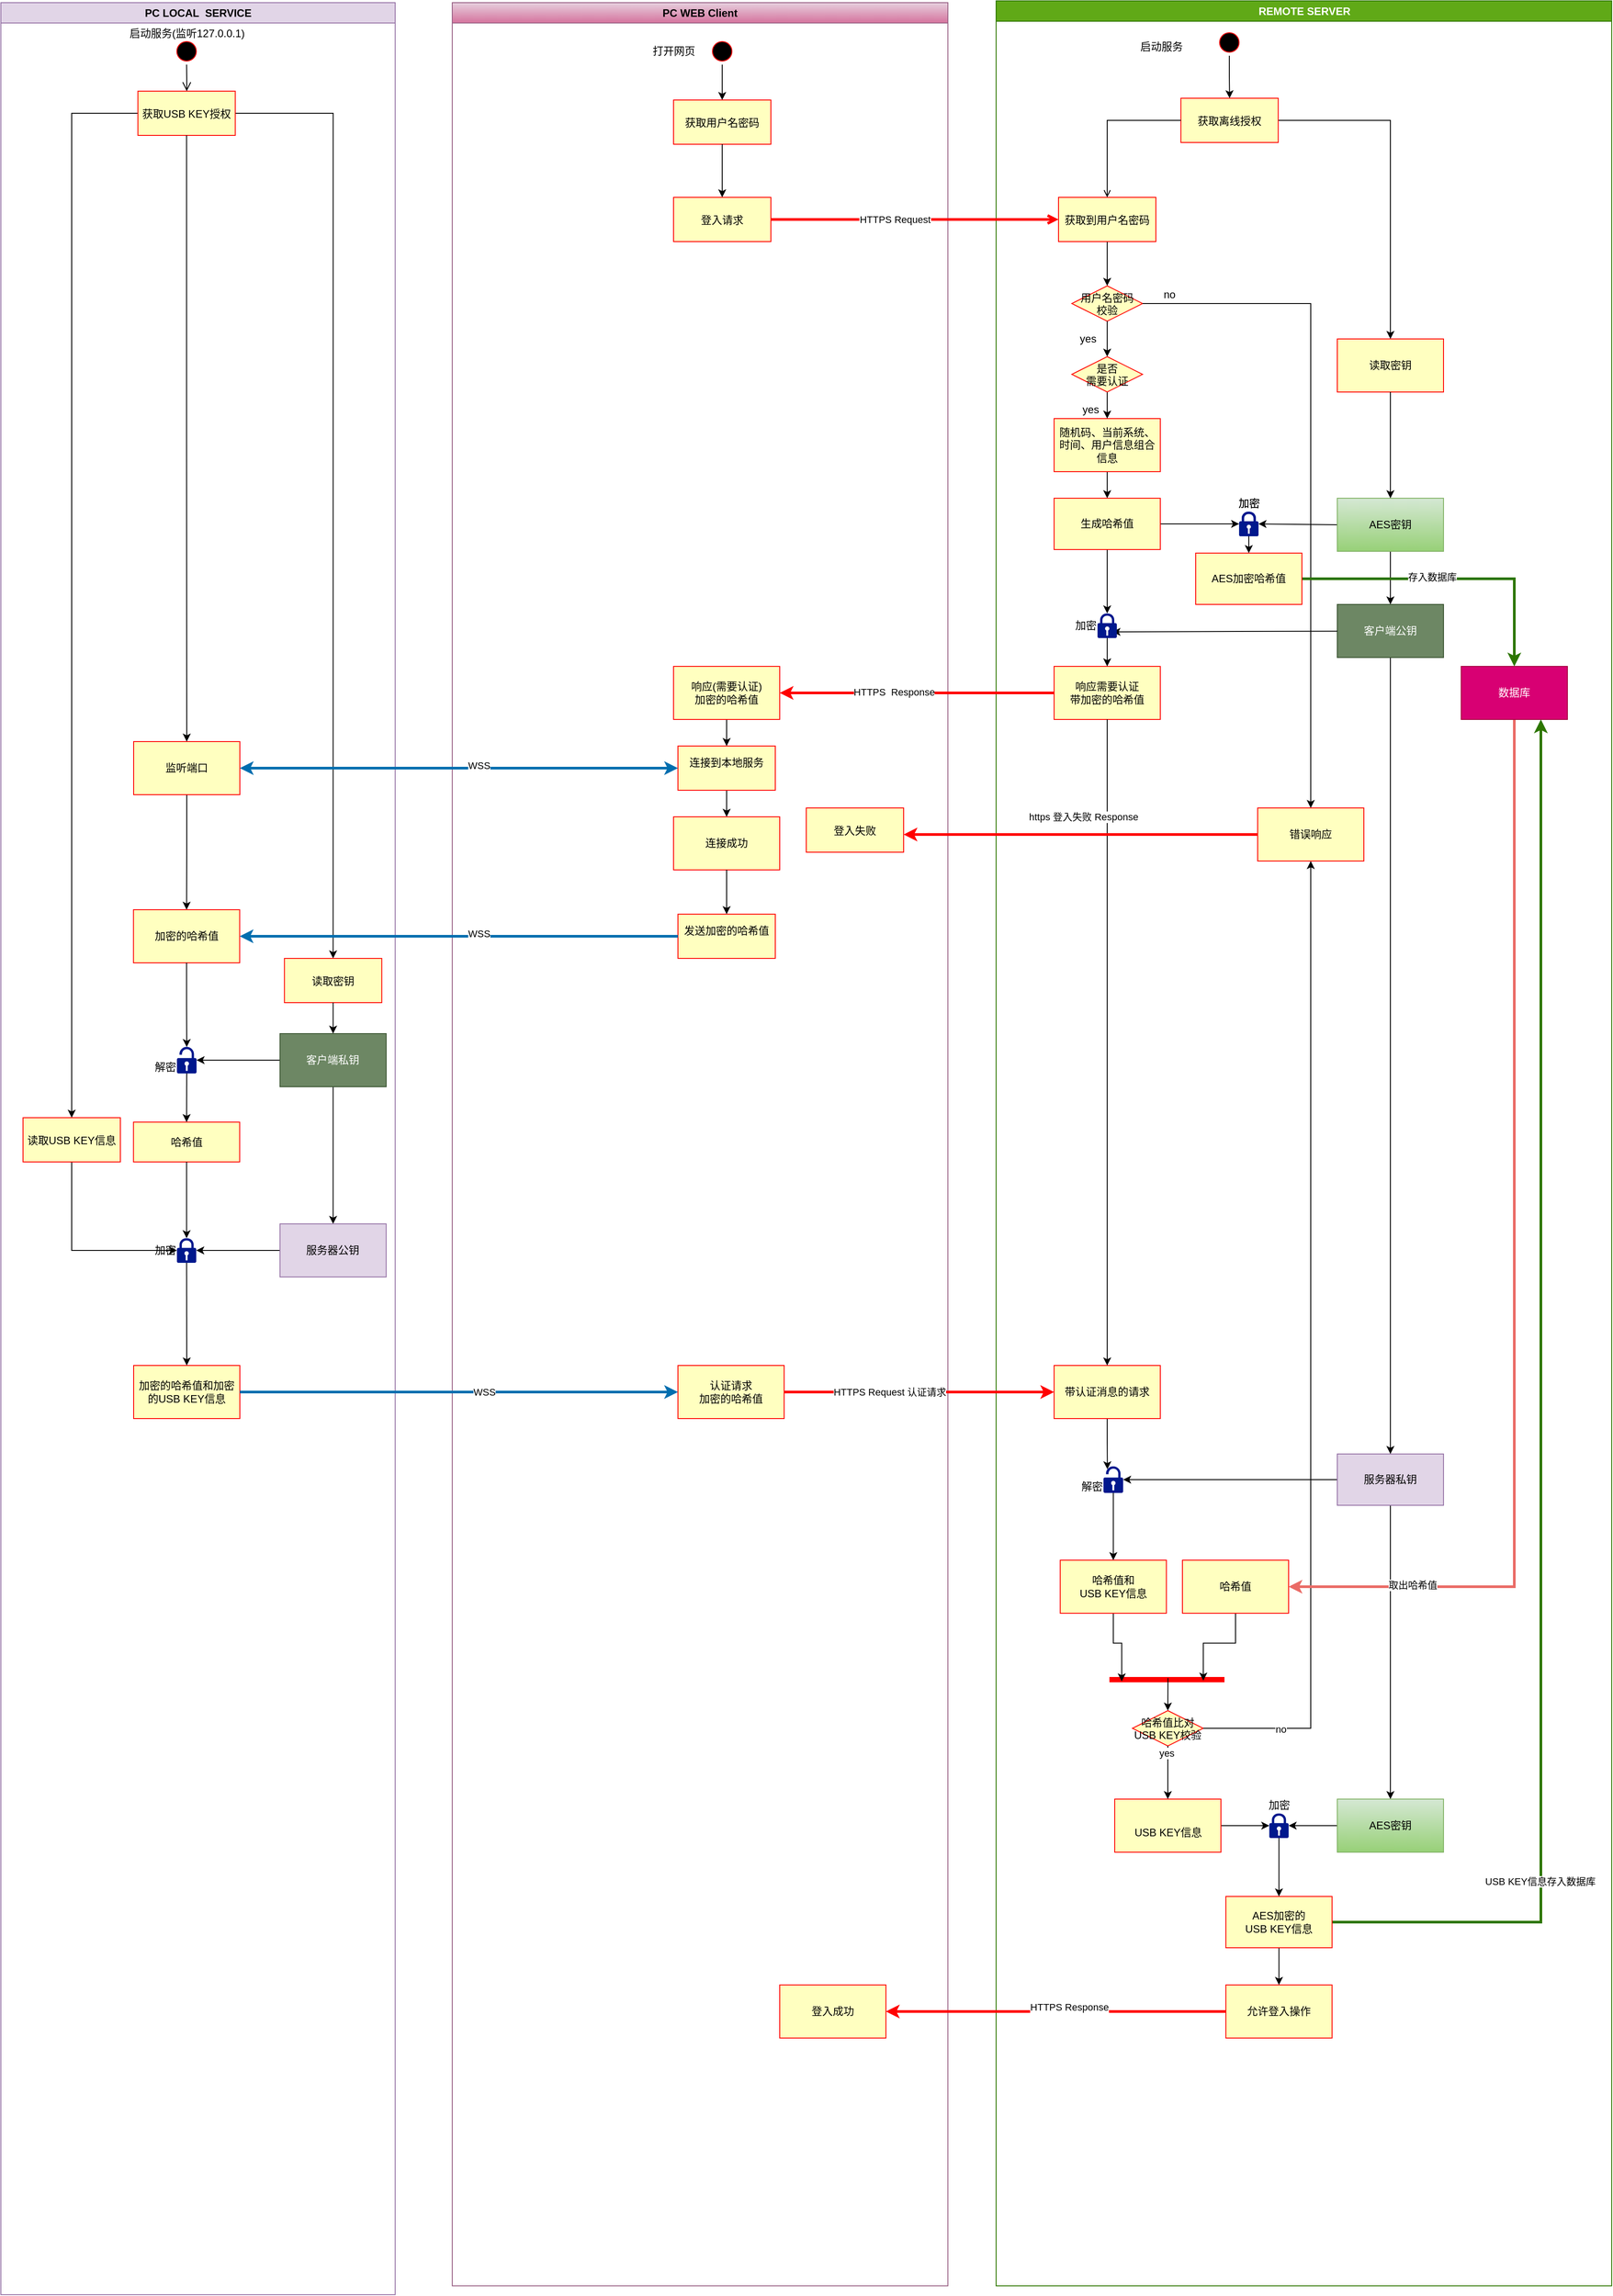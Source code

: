 <mxfile version="14.0.5" type="github">
  <diagram id="prtHgNgQTEPvFCAcTncT" name="Page-1">
    <mxGraphModel dx="2903" dy="1076" grid="1" gridSize="10" guides="1" tooltips="1" connect="1" arrows="1" fold="1" page="1" pageScale="1" pageWidth="827" pageHeight="1169" math="0" shadow="0">
      <root>
        <mxCell id="0" />
        <mxCell id="1" parent="0" />
        <mxCell id="YHIsjGvz4RUyZ8e7DIo2-1" value="PC WEB Client" style="swimlane;whiteSpace=wrap;fillColor=#e6d0de;strokeColor=#996185;labelPosition=center;verticalLabelPosition=middle;align=center;verticalAlign=middle;gradientColor=#d5739d;" vertex="1" parent="1">
          <mxGeometry x="-170" y="130" width="560" height="2580" as="geometry" />
        </mxCell>
        <mxCell id="YHIsjGvz4RUyZ8e7DIo2-126" style="edgeStyle=orthogonalEdgeStyle;rounded=0;orthogonalLoop=1;jettySize=auto;html=1;exitX=0.5;exitY=1;exitDx=0;exitDy=0;entryX=0.5;entryY=0;entryDx=0;entryDy=0;" edge="1" parent="YHIsjGvz4RUyZ8e7DIo2-1" source="YHIsjGvz4RUyZ8e7DIo2-2" target="YHIsjGvz4RUyZ8e7DIo2-14">
          <mxGeometry relative="1" as="geometry" />
        </mxCell>
        <mxCell id="YHIsjGvz4RUyZ8e7DIo2-2" value="" style="ellipse;shape=startState;fillColor=#000000;strokeColor=#ff0000;" vertex="1" parent="YHIsjGvz4RUyZ8e7DIo2-1">
          <mxGeometry x="290" y="40" width="30" height="30" as="geometry" />
        </mxCell>
        <mxCell id="YHIsjGvz4RUyZ8e7DIo2-277" style="edgeStyle=orthogonalEdgeStyle;rounded=0;orthogonalLoop=1;jettySize=auto;html=1;exitX=0.5;exitY=1;exitDx=0;exitDy=0;entryX=0.5;entryY=0;entryDx=0;entryDy=0;shadow=0;startArrow=none;startFill=0;fontColor=none;" edge="1" parent="YHIsjGvz4RUyZ8e7DIo2-1" source="YHIsjGvz4RUyZ8e7DIo2-5" target="YHIsjGvz4RUyZ8e7DIo2-276">
          <mxGeometry relative="1" as="geometry" />
        </mxCell>
        <mxCell id="YHIsjGvz4RUyZ8e7DIo2-5" value="连接到本地服务&#xa;" style="fillColor=#FFFFC0;strokeColor=#FF0000;" vertex="1" parent="YHIsjGvz4RUyZ8e7DIo2-1">
          <mxGeometry x="255" y="840" width="110" height="50" as="geometry" />
        </mxCell>
        <mxCell id="YHIsjGvz4RUyZ8e7DIo2-10" value="打开网页" style="text;html=1;align=center;verticalAlign=middle;resizable=0;points=[];autosize=1;" vertex="1" parent="YHIsjGvz4RUyZ8e7DIo2-1">
          <mxGeometry x="220" y="45" width="60" height="20" as="geometry" />
        </mxCell>
        <mxCell id="YHIsjGvz4RUyZ8e7DIo2-14" value="获取用户名密码" style="fillColor=#FFFFC0;strokeColor=#FF0000;" vertex="1" parent="YHIsjGvz4RUyZ8e7DIo2-1">
          <mxGeometry x="250" y="110" width="110" height="50" as="geometry" />
        </mxCell>
        <mxCell id="YHIsjGvz4RUyZ8e7DIo2-15" style="edgeStyle=orthogonalEdgeStyle;rounded=0;orthogonalLoop=1;jettySize=auto;html=1;entryX=0.5;entryY=0;entryDx=0;entryDy=0;startArrow=none;startFill=0;exitX=0.5;exitY=1;exitDx=0;exitDy=0;" edge="1" parent="YHIsjGvz4RUyZ8e7DIo2-1" source="YHIsjGvz4RUyZ8e7DIo2-14" target="YHIsjGvz4RUyZ8e7DIo2-17">
          <mxGeometry relative="1" as="geometry">
            <mxPoint x="305" y="250" as="sourcePoint" />
          </mxGeometry>
        </mxCell>
        <mxCell id="YHIsjGvz4RUyZ8e7DIo2-17" value="登入请求" style="fillColor=#FFFFC0;strokeColor=#FF0000;" vertex="1" parent="YHIsjGvz4RUyZ8e7DIo2-1">
          <mxGeometry x="250" y="220" width="110" height="50" as="geometry" />
        </mxCell>
        <mxCell id="YHIsjGvz4RUyZ8e7DIo2-19" value="登入失败" style="fillColor=#FFFFC0;strokeColor=#FF0000;" vertex="1" parent="YHIsjGvz4RUyZ8e7DIo2-1">
          <mxGeometry x="400" y="910" width="110" height="50" as="geometry" />
        </mxCell>
        <mxCell id="YHIsjGvz4RUyZ8e7DIo2-221" style="edgeStyle=orthogonalEdgeStyle;rounded=0;orthogonalLoop=1;jettySize=auto;html=1;entryX=0.5;entryY=0;entryDx=0;entryDy=0;shadow=0;fontColor=none;" edge="1" parent="YHIsjGvz4RUyZ8e7DIo2-1" source="YHIsjGvz4RUyZ8e7DIo2-20" target="YHIsjGvz4RUyZ8e7DIo2-5">
          <mxGeometry relative="1" as="geometry" />
        </mxCell>
        <mxCell id="YHIsjGvz4RUyZ8e7DIo2-20" value="响应(需要认证)&lt;br&gt;加密的哈希值" style="whiteSpace=wrap;html=1;strokeColor=#ff0000;fillColor=#ffffc0;" vertex="1" parent="YHIsjGvz4RUyZ8e7DIo2-1">
          <mxGeometry x="250" y="750" width="120" height="60" as="geometry" />
        </mxCell>
        <mxCell id="YHIsjGvz4RUyZ8e7DIo2-21" value="认证请求&lt;br&gt;加密的哈希值" style="whiteSpace=wrap;html=1;strokeColor=#ff0000;fillColor=#ffffc0;" vertex="1" parent="YHIsjGvz4RUyZ8e7DIo2-1">
          <mxGeometry x="255" y="1540" width="120" height="60" as="geometry" />
        </mxCell>
        <mxCell id="YHIsjGvz4RUyZ8e7DIo2-276" value="连接成功" style="whiteSpace=wrap;html=1;strokeColor=#ff0000;fillColor=#ffffc0;" vertex="1" parent="YHIsjGvz4RUyZ8e7DIo2-1">
          <mxGeometry x="250.0" y="920" width="120" height="60" as="geometry" />
        </mxCell>
        <mxCell id="YHIsjGvz4RUyZ8e7DIo2-67" value="登入成功" style="whiteSpace=wrap;html=1;strokeColor=#ff0000;fillColor=#ffffc0;" vertex="1" parent="YHIsjGvz4RUyZ8e7DIo2-1">
          <mxGeometry x="370" y="2240" width="120" height="60" as="geometry" />
        </mxCell>
        <mxCell id="YHIsjGvz4RUyZ8e7DIo2-23" value="REMOTE SERVER" style="swimlane;whiteSpace=wrap;fillColor=#60a917;strokeColor=#2D7600;fontColor=#ffffff;" vertex="1" parent="1">
          <mxGeometry x="444.5" y="128" width="695.5" height="2582" as="geometry" />
        </mxCell>
        <mxCell id="YHIsjGvz4RUyZ8e7DIo2-226" style="edgeStyle=orthogonalEdgeStyle;rounded=0;orthogonalLoop=1;jettySize=auto;html=1;shadow=0;fontColor=none;" edge="1" parent="YHIsjGvz4RUyZ8e7DIo2-23" source="YHIsjGvz4RUyZ8e7DIo2-24" target="YHIsjGvz4RUyZ8e7DIo2-27">
          <mxGeometry relative="1" as="geometry" />
        </mxCell>
        <mxCell id="YHIsjGvz4RUyZ8e7DIo2-24" value="" style="ellipse;shape=startState;fillColor=#000000;strokeColor=#ff0000;" vertex="1" parent="YHIsjGvz4RUyZ8e7DIo2-23">
          <mxGeometry x="248.5" y="32" width="30" height="30" as="geometry" />
        </mxCell>
        <mxCell id="YHIsjGvz4RUyZ8e7DIo2-26" style="edgeStyle=orthogonalEdgeStyle;rounded=0;orthogonalLoop=1;jettySize=auto;html=1;entryX=0.5;entryY=0;entryDx=0;entryDy=0;startArrow=none;startFill=0;" edge="1" parent="YHIsjGvz4RUyZ8e7DIo2-23" source="YHIsjGvz4RUyZ8e7DIo2-27" target="YHIsjGvz4RUyZ8e7DIo2-49">
          <mxGeometry relative="1" as="geometry" />
        </mxCell>
        <mxCell id="YHIsjGvz4RUyZ8e7DIo2-27" value="获取离线授权" style="fillColor=#FFFFC0;strokeColor=#FF0000;" vertex="1" parent="YHIsjGvz4RUyZ8e7DIo2-23">
          <mxGeometry x="208.75" y="110" width="110" height="50" as="geometry" />
        </mxCell>
        <mxCell id="YHIsjGvz4RUyZ8e7DIo2-28" style="edgeStyle=orthogonalEdgeStyle;rounded=0;orthogonalLoop=1;jettySize=auto;html=1;exitX=0.5;exitY=1;exitDx=0;exitDy=0;entryX=0.5;entryY=0;entryDx=0;entryDy=0;" edge="1" parent="YHIsjGvz4RUyZ8e7DIo2-23" source="YHIsjGvz4RUyZ8e7DIo2-29" target="YHIsjGvz4RUyZ8e7DIo2-31">
          <mxGeometry relative="1" as="geometry" />
        </mxCell>
        <mxCell id="YHIsjGvz4RUyZ8e7DIo2-29" value="获取到用户名密码" style="fillColor=#FFFFC0;strokeColor=#FF0000;" vertex="1" parent="YHIsjGvz4RUyZ8e7DIo2-23">
          <mxGeometry x="70.5" y="222" width="110" height="50" as="geometry" />
        </mxCell>
        <mxCell id="YHIsjGvz4RUyZ8e7DIo2-30" value="" style="endArrow=open;endFill=1;rounded=0;edgeStyle=orthogonalEdgeStyle;" edge="1" parent="YHIsjGvz4RUyZ8e7DIo2-23" source="YHIsjGvz4RUyZ8e7DIo2-27" target="YHIsjGvz4RUyZ8e7DIo2-29">
          <mxGeometry relative="1" as="geometry" />
        </mxCell>
        <mxCell id="YHIsjGvz4RUyZ8e7DIo2-31" value="用户名密码&#xa;校验" style="rhombus;fillColor=#ffffc0;strokeColor=#ff0000;" vertex="1" parent="YHIsjGvz4RUyZ8e7DIo2-23">
          <mxGeometry x="85.5" y="322" width="80" height="40" as="geometry" />
        </mxCell>
        <mxCell id="YHIsjGvz4RUyZ8e7DIo2-283" style="edgeStyle=orthogonalEdgeStyle;rounded=0;orthogonalLoop=1;jettySize=auto;html=1;entryX=1;entryY=0.5;entryDx=0;entryDy=0;entryPerimeter=0;shadow=0;startArrow=none;startFill=0;fontColor=none;" edge="1" parent="YHIsjGvz4RUyZ8e7DIo2-23" source="YHIsjGvz4RUyZ8e7DIo2-33" target="YHIsjGvz4RUyZ8e7DIo2-158">
          <mxGeometry relative="1" as="geometry" />
        </mxCell>
        <mxCell id="YHIsjGvz4RUyZ8e7DIo2-317" style="edgeStyle=none;rounded=0;orthogonalLoop=1;jettySize=auto;html=1;entryX=0.5;entryY=0;entryDx=0;entryDy=0;shadow=0;" edge="1" parent="YHIsjGvz4RUyZ8e7DIo2-23" source="YHIsjGvz4RUyZ8e7DIo2-33" target="YHIsjGvz4RUyZ8e7DIo2-314">
          <mxGeometry relative="1" as="geometry" />
        </mxCell>
        <mxCell id="YHIsjGvz4RUyZ8e7DIo2-33" value="服务器私钥" style="whiteSpace=wrap;html=1;fillColor=#e1d5e7;strokeColor=#9673a6;" vertex="1" parent="YHIsjGvz4RUyZ8e7DIo2-23">
          <mxGeometry x="385.5" y="1642" width="120" height="58" as="geometry" />
        </mxCell>
        <mxCell id="YHIsjGvz4RUyZ8e7DIo2-35" value="" style="edgeStyle=orthogonalEdgeStyle;rounded=0;orthogonalLoop=1;jettySize=auto;html=1;" edge="1" parent="YHIsjGvz4RUyZ8e7DIo2-23" source="YHIsjGvz4RUyZ8e7DIo2-31" target="YHIsjGvz4RUyZ8e7DIo2-69">
          <mxGeometry relative="1" as="geometry" />
        </mxCell>
        <mxCell id="YHIsjGvz4RUyZ8e7DIo2-36" value="no" style="text;html=1;align=center;verticalAlign=middle;resizable=0;points=[];autosize=1;" vertex="1" parent="YHIsjGvz4RUyZ8e7DIo2-23">
          <mxGeometry x="180.5" y="322" width="30" height="20" as="geometry" />
        </mxCell>
        <mxCell id="YHIsjGvz4RUyZ8e7DIo2-38" value="yes" style="text;html=1;align=center;verticalAlign=middle;resizable=0;points=[];autosize=1;" vertex="1" parent="YHIsjGvz4RUyZ8e7DIo2-23">
          <mxGeometry x="88.5" y="372" width="30" height="20" as="geometry" />
        </mxCell>
        <mxCell id="YHIsjGvz4RUyZ8e7DIo2-40" value="" style="edgeStyle=orthogonalEdgeStyle;rounded=0;orthogonalLoop=1;jettySize=auto;html=1;" edge="1" parent="YHIsjGvz4RUyZ8e7DIo2-23" source="YHIsjGvz4RUyZ8e7DIo2-31" target="YHIsjGvz4RUyZ8e7DIo2-163">
          <mxGeometry relative="1" as="geometry">
            <mxPoint x="573" y="978" as="sourcePoint" />
            <mxPoint x="126" y="402" as="targetPoint" />
          </mxGeometry>
        </mxCell>
        <mxCell id="YHIsjGvz4RUyZ8e7DIo2-42" style="edgeStyle=orthogonalEdgeStyle;rounded=0;orthogonalLoop=1;jettySize=auto;html=1;entryX=0.5;entryY=0;entryDx=0;entryDy=0;startArrow=none;startFill=0;" edge="1" parent="YHIsjGvz4RUyZ8e7DIo2-23" source="YHIsjGvz4RUyZ8e7DIo2-43" target="YHIsjGvz4RUyZ8e7DIo2-128">
          <mxGeometry relative="1" as="geometry">
            <mxPoint x="104.48" y="1094.12" as="targetPoint" />
          </mxGeometry>
        </mxCell>
        <mxCell id="YHIsjGvz4RUyZ8e7DIo2-43" value="随机码、当前系统、时间、用户信息组合信息" style="whiteSpace=wrap;html=1;strokeColor=#ff0000;fillColor=#ffffc0;" vertex="1" parent="YHIsjGvz4RUyZ8e7DIo2-23">
          <mxGeometry x="65.5" y="472" width="120" height="60" as="geometry" />
        </mxCell>
        <mxCell id="YHIsjGvz4RUyZ8e7DIo2-48" style="edgeStyle=orthogonalEdgeStyle;rounded=0;orthogonalLoop=1;jettySize=auto;html=1;startArrow=none;startFill=0;" edge="1" parent="YHIsjGvz4RUyZ8e7DIo2-23" source="YHIsjGvz4RUyZ8e7DIo2-130" target="YHIsjGvz4RUyZ8e7DIo2-33">
          <mxGeometry relative="1" as="geometry" />
        </mxCell>
        <mxCell id="YHIsjGvz4RUyZ8e7DIo2-49" value="读取密钥" style="whiteSpace=wrap;html=1;strokeColor=#ff0000;fillColor=#ffffc0;" vertex="1" parent="YHIsjGvz4RUyZ8e7DIo2-23">
          <mxGeometry x="385.5" y="382" width="120" height="60" as="geometry" />
        </mxCell>
        <mxCell id="YHIsjGvz4RUyZ8e7DIo2-62" value="" style="shape=line;strokeWidth=6;strokeColor=#ff0000;rotation=90;direction=south;" vertex="1" parent="YHIsjGvz4RUyZ8e7DIo2-23">
          <mxGeometry x="185.5" y="1832" width="15" height="130" as="geometry" />
        </mxCell>
        <mxCell id="YHIsjGvz4RUyZ8e7DIo2-63" style="edgeStyle=orthogonalEdgeStyle;rounded=0;orthogonalLoop=1;jettySize=auto;html=1;entryX=0.5;entryY=0;entryDx=0;entryDy=0;startArrow=none;startFill=0;exitX=0.491;exitY=0.614;exitDx=0;exitDy=0;exitPerimeter=0;" edge="1" parent="YHIsjGvz4RUyZ8e7DIo2-23" source="YHIsjGvz4RUyZ8e7DIo2-62" target="YHIsjGvz4RUyZ8e7DIo2-64">
          <mxGeometry relative="1" as="geometry" />
        </mxCell>
        <mxCell id="YHIsjGvz4RUyZ8e7DIo2-64" value="哈希值比对&#xa;USB KEY校验" style="rhombus;fillColor=#ffffc0;strokeColor=#ff0000;" vertex="1" parent="YHIsjGvz4RUyZ8e7DIo2-23">
          <mxGeometry x="154" y="1932" width="80" height="40" as="geometry" />
        </mxCell>
        <mxCell id="YHIsjGvz4RUyZ8e7DIo2-65" value="" style="edgeStyle=orthogonalEdgeStyle;rounded=0;orthogonalLoop=1;jettySize=auto;html=1;startArrow=none;startFill=0;entryX=0.5;entryY=0;entryDx=0;entryDy=0;" edge="1" parent="YHIsjGvz4RUyZ8e7DIo2-23" source="YHIsjGvz4RUyZ8e7DIo2-64" target="YHIsjGvz4RUyZ8e7DIo2-387">
          <mxGeometry relative="1" as="geometry" />
        </mxCell>
        <mxCell id="YHIsjGvz4RUyZ8e7DIo2-297" value="yes" style="edgeLabel;html=1;align=center;verticalAlign=middle;resizable=0;points=[];fontColor=none;" vertex="1" connectable="0" parent="YHIsjGvz4RUyZ8e7DIo2-65">
          <mxGeometry x="-0.724" y="-2" relative="1" as="geometry">
            <mxPoint y="-1" as="offset" />
          </mxGeometry>
        </mxCell>
        <mxCell id="YHIsjGvz4RUyZ8e7DIo2-299" style="edgeStyle=orthogonalEdgeStyle;rounded=0;orthogonalLoop=1;jettySize=auto;html=1;entryX=0.75;entryY=1;entryDx=0;entryDy=0;shadow=0;startArrow=none;startFill=0;strokeColor=#2D7600;strokeWidth=3;fontColor=none;fillColor=#60a917;exitX=1;exitY=0.5;exitDx=0;exitDy=0;" edge="1" parent="YHIsjGvz4RUyZ8e7DIo2-23" source="YHIsjGvz4RUyZ8e7DIo2-315" target="YHIsjGvz4RUyZ8e7DIo2-289">
          <mxGeometry relative="1" as="geometry">
            <mxPoint x="455.5" y="2002" as="sourcePoint" />
          </mxGeometry>
        </mxCell>
        <mxCell id="YHIsjGvz4RUyZ8e7DIo2-300" value="USB KEY信息存入数据库" style="edgeLabel;html=1;align=center;verticalAlign=middle;resizable=0;points=[];fontColor=none;" vertex="1" connectable="0" parent="YHIsjGvz4RUyZ8e7DIo2-299">
          <mxGeometry x="-0.646" y="1" relative="1" as="geometry">
            <mxPoint as="offset" />
          </mxGeometry>
        </mxCell>
        <mxCell id="YHIsjGvz4RUyZ8e7DIo2-66" value="允许登入操作" style="whiteSpace=wrap;html=1;strokeColor=#ff0000;fillColor=#ffffc0;" vertex="1" parent="YHIsjGvz4RUyZ8e7DIo2-23">
          <mxGeometry x="259.58" y="2242" width="120" height="60" as="geometry" />
        </mxCell>
        <mxCell id="YHIsjGvz4RUyZ8e7DIo2-68" style="edgeStyle=orthogonalEdgeStyle;rounded=0;orthogonalLoop=1;jettySize=auto;html=1;entryX=0.5;entryY=1;entryDx=0;entryDy=0;startArrow=none;startFill=0;exitX=1;exitY=0.5;exitDx=0;exitDy=0;" edge="1" parent="YHIsjGvz4RUyZ8e7DIo2-23" source="YHIsjGvz4RUyZ8e7DIo2-64" target="YHIsjGvz4RUyZ8e7DIo2-69">
          <mxGeometry relative="1" as="geometry" />
        </mxCell>
        <mxCell id="YHIsjGvz4RUyZ8e7DIo2-296" value="no" style="edgeLabel;html=1;align=center;verticalAlign=middle;resizable=0;points=[];fontColor=none;" vertex="1" connectable="0" parent="YHIsjGvz4RUyZ8e7DIo2-68">
          <mxGeometry x="-0.844" y="-1" relative="1" as="geometry">
            <mxPoint x="1" as="offset" />
          </mxGeometry>
        </mxCell>
        <mxCell id="YHIsjGvz4RUyZ8e7DIo2-69" value="错误响应" style="whiteSpace=wrap;html=1;strokeColor=#ff0000;fillColor=#ffffc0;" vertex="1" parent="YHIsjGvz4RUyZ8e7DIo2-23">
          <mxGeometry x="295.5" y="912" width="120" height="60" as="geometry" />
        </mxCell>
        <mxCell id="YHIsjGvz4RUyZ8e7DIo2-133" style="edgeStyle=orthogonalEdgeStyle;rounded=0;orthogonalLoop=1;jettySize=auto;html=1;exitX=0.5;exitY=1;exitDx=0;exitDy=0;entryX=0.5;entryY=0.005;entryDx=0;entryDy=0;entryPerimeter=0;" edge="1" parent="YHIsjGvz4RUyZ8e7DIo2-23" source="YHIsjGvz4RUyZ8e7DIo2-128" target="YHIsjGvz4RUyZ8e7DIo2-159">
          <mxGeometry relative="1" as="geometry">
            <mxPoint x="125.5" y="632" as="targetPoint" />
          </mxGeometry>
        </mxCell>
        <mxCell id="YHIsjGvz4RUyZ8e7DIo2-307" style="edgeStyle=none;rounded=0;orthogonalLoop=1;jettySize=auto;html=1;exitX=1;exitY=0.5;exitDx=0;exitDy=0;entryX=0;entryY=0.5;entryDx=0;entryDy=0;entryPerimeter=0;shadow=0;" edge="1" parent="YHIsjGvz4RUyZ8e7DIo2-23" source="YHIsjGvz4RUyZ8e7DIo2-128" target="YHIsjGvz4RUyZ8e7DIo2-305">
          <mxGeometry relative="1" as="geometry" />
        </mxCell>
        <mxCell id="YHIsjGvz4RUyZ8e7DIo2-128" value="生成哈希值" style="whiteSpace=wrap;html=1;strokeColor=#ff0000;fillColor=#ffffc0;" vertex="1" parent="YHIsjGvz4RUyZ8e7DIo2-23">
          <mxGeometry x="65.5" y="562" width="120" height="58" as="geometry" />
        </mxCell>
        <mxCell id="YHIsjGvz4RUyZ8e7DIo2-129" value="响应需要认证&lt;br&gt;带加密的哈希值" style="whiteSpace=wrap;html=1;strokeColor=#ff0000;fillColor=#ffffc0;" vertex="1" parent="YHIsjGvz4RUyZ8e7DIo2-23">
          <mxGeometry x="65.5" y="752" width="120" height="60" as="geometry" />
        </mxCell>
        <mxCell id="YHIsjGvz4RUyZ8e7DIo2-130" value="客户端公钥" style="whiteSpace=wrap;html=1;strokeColor=#3A5431;fillColor=#6d8764;fontColor=#ffffff;" vertex="1" parent="YHIsjGvz4RUyZ8e7DIo2-23">
          <mxGeometry x="385.5" y="682" width="120" height="60" as="geometry" />
        </mxCell>
        <mxCell id="YHIsjGvz4RUyZ8e7DIo2-131" style="edgeStyle=orthogonalEdgeStyle;rounded=0;orthogonalLoop=1;jettySize=auto;html=1;startArrow=none;startFill=0;" edge="1" parent="YHIsjGvz4RUyZ8e7DIo2-23" source="YHIsjGvz4RUyZ8e7DIo2-303" target="YHIsjGvz4RUyZ8e7DIo2-130">
          <mxGeometry relative="1" as="geometry">
            <mxPoint x="800.5" y="570" as="sourcePoint" />
            <mxPoint x="800.5" y="1130" as="targetPoint" />
          </mxGeometry>
        </mxCell>
        <mxCell id="YHIsjGvz4RUyZ8e7DIo2-146" style="edgeStyle=none;rounded=0;orthogonalLoop=1;jettySize=auto;html=1;entryX=0.5;entryY=0;entryDx=0;entryDy=0;shadow=0;" edge="1" parent="YHIsjGvz4RUyZ8e7DIo2-23" source="YHIsjGvz4RUyZ8e7DIo2-159" target="YHIsjGvz4RUyZ8e7DIo2-129">
          <mxGeometry relative="1" as="geometry">
            <mxPoint x="125.5" y="662" as="sourcePoint" />
          </mxGeometry>
        </mxCell>
        <mxCell id="YHIsjGvz4RUyZ8e7DIo2-134" style="rounded=0;orthogonalLoop=1;jettySize=auto;html=1;entryX=0.77;entryY=0.75;entryDx=0;entryDy=0;entryPerimeter=0;" edge="1" parent="YHIsjGvz4RUyZ8e7DIo2-23" source="YHIsjGvz4RUyZ8e7DIo2-130" target="YHIsjGvz4RUyZ8e7DIo2-159">
          <mxGeometry relative="1" as="geometry">
            <mxPoint x="140.5" y="647" as="targetPoint" />
          </mxGeometry>
        </mxCell>
        <mxCell id="YHIsjGvz4RUyZ8e7DIo2-159" value="加密" style="aspect=fixed;pointerEvents=1;shadow=0;dashed=0;html=1;strokeColor=none;labelPosition=left;verticalLabelPosition=middle;verticalAlign=middle;align=right;fillColor=#00188D;shape=mxgraph.mscae.enterprise.lock" vertex="1" parent="YHIsjGvz4RUyZ8e7DIo2-23">
          <mxGeometry x="114.58" y="692" width="21.84" height="28" as="geometry" />
        </mxCell>
        <mxCell id="YHIsjGvz4RUyZ8e7DIo2-164" style="edgeStyle=none;rounded=0;orthogonalLoop=1;jettySize=auto;html=1;entryX=0.5;entryY=0;entryDx=0;entryDy=0;shadow=0;fontColor=none;" edge="1" parent="YHIsjGvz4RUyZ8e7DIo2-23" source="YHIsjGvz4RUyZ8e7DIo2-163" target="YHIsjGvz4RUyZ8e7DIo2-43">
          <mxGeometry relative="1" as="geometry" />
        </mxCell>
        <mxCell id="YHIsjGvz4RUyZ8e7DIo2-163" value="是否&#xa;需要认证" style="rhombus;fillColor=#ffffc0;strokeColor=#ff0000;" vertex="1" parent="YHIsjGvz4RUyZ8e7DIo2-23">
          <mxGeometry x="85.5" y="402" width="80" height="40" as="geometry" />
        </mxCell>
        <mxCell id="YHIsjGvz4RUyZ8e7DIo2-284" style="edgeStyle=orthogonalEdgeStyle;rounded=0;orthogonalLoop=1;jettySize=auto;html=1;entryX=0.2;entryY=0.11;entryDx=0;entryDy=0;entryPerimeter=0;shadow=0;startArrow=none;startFill=0;fontColor=none;" edge="1" parent="YHIsjGvz4RUyZ8e7DIo2-23" source="YHIsjGvz4RUyZ8e7DIo2-280" target="YHIsjGvz4RUyZ8e7DIo2-158">
          <mxGeometry relative="1" as="geometry" />
        </mxCell>
        <mxCell id="YHIsjGvz4RUyZ8e7DIo2-280" value="带认证消息的请求" style="whiteSpace=wrap;html=1;strokeColor=#ff0000;fillColor=#ffffc0;" vertex="1" parent="YHIsjGvz4RUyZ8e7DIo2-23">
          <mxGeometry x="65.5" y="1542" width="120" height="60" as="geometry" />
        </mxCell>
        <mxCell id="YHIsjGvz4RUyZ8e7DIo2-281" value="" style="edgeStyle=orthogonalEdgeStyle;rounded=0;orthogonalLoop=1;jettySize=auto;html=1;shadow=0;startArrow=none;startFill=0;fontColor=none;" edge="1" parent="YHIsjGvz4RUyZ8e7DIo2-23" source="YHIsjGvz4RUyZ8e7DIo2-129" target="YHIsjGvz4RUyZ8e7DIo2-280">
          <mxGeometry relative="1" as="geometry" />
        </mxCell>
        <mxCell id="YHIsjGvz4RUyZ8e7DIo2-158" value="&lt;br&gt;解密" style="aspect=fixed;pointerEvents=1;shadow=0;dashed=0;html=1;strokeColor=none;labelPosition=left;verticalLabelPosition=middle;verticalAlign=middle;align=right;fillColor=#00188D;shape=mxgraph.mscae.enterprise.lock_unlocked" vertex="1" parent="YHIsjGvz4RUyZ8e7DIo2-23">
          <mxGeometry x="121.3" y="1656" width="22.2" height="30" as="geometry" />
        </mxCell>
        <mxCell id="YHIsjGvz4RUyZ8e7DIo2-294" style="edgeStyle=orthogonalEdgeStyle;rounded=0;orthogonalLoop=1;jettySize=auto;html=1;entryX=0.893;entryY=0.367;entryDx=0;entryDy=0;entryPerimeter=0;shadow=0;startArrow=none;startFill=0;strokeWidth=1;fontColor=none;" edge="1" parent="YHIsjGvz4RUyZ8e7DIo2-23" source="YHIsjGvz4RUyZ8e7DIo2-287" target="YHIsjGvz4RUyZ8e7DIo2-62">
          <mxGeometry relative="1" as="geometry" />
        </mxCell>
        <mxCell id="YHIsjGvz4RUyZ8e7DIo2-287" value="哈希值和&lt;br&gt;USB KEY信息" style="whiteSpace=wrap;html=1;strokeColor=#ff0000;fillColor=#ffffc0;" vertex="1" parent="YHIsjGvz4RUyZ8e7DIo2-23">
          <mxGeometry x="72.4" y="1762" width="120" height="60" as="geometry" />
        </mxCell>
        <mxCell id="YHIsjGvz4RUyZ8e7DIo2-286" value="" style="edgeStyle=orthogonalEdgeStyle;rounded=0;orthogonalLoop=1;jettySize=auto;html=1;shadow=0;startArrow=none;startFill=0;fontColor=none;entryX=0.5;entryY=0;entryDx=0;entryDy=0;" edge="1" parent="YHIsjGvz4RUyZ8e7DIo2-23" source="YHIsjGvz4RUyZ8e7DIo2-158" target="YHIsjGvz4RUyZ8e7DIo2-287">
          <mxGeometry relative="1" as="geometry">
            <mxPoint x="132.4" y="1751" as="targetPoint" />
          </mxGeometry>
        </mxCell>
        <mxCell id="YHIsjGvz4RUyZ8e7DIo2-292" style="edgeStyle=orthogonalEdgeStyle;rounded=0;orthogonalLoop=1;jettySize=auto;html=1;entryX=1;entryY=0.5;entryDx=0;entryDy=0;shadow=0;startArrow=none;startFill=0;strokeColor=#EA6B66;strokeWidth=3;fontColor=none;" edge="1" parent="YHIsjGvz4RUyZ8e7DIo2-23" source="YHIsjGvz4RUyZ8e7DIo2-289" target="YHIsjGvz4RUyZ8e7DIo2-59">
          <mxGeometry relative="1" as="geometry">
            <Array as="points">
              <mxPoint x="586" y="1792" />
            </Array>
          </mxGeometry>
        </mxCell>
        <mxCell id="YHIsjGvz4RUyZ8e7DIo2-293" value="取出哈希值" style="edgeLabel;html=1;align=center;verticalAlign=middle;resizable=0;points=[];fontColor=none;" vertex="1" connectable="0" parent="YHIsjGvz4RUyZ8e7DIo2-292">
          <mxGeometry x="0.774" y="-2" relative="1" as="geometry">
            <mxPoint as="offset" />
          </mxGeometry>
        </mxCell>
        <mxCell id="YHIsjGvz4RUyZ8e7DIo2-289" value="数据库" style="whiteSpace=wrap;html=1;strokeColor=#A50040;fillColor=#d80073;fontColor=#ffffff;" vertex="1" parent="YHIsjGvz4RUyZ8e7DIo2-23">
          <mxGeometry x="525.5" y="752" width="120" height="60" as="geometry" />
        </mxCell>
        <mxCell id="YHIsjGvz4RUyZ8e7DIo2-288" style="edgeStyle=orthogonalEdgeStyle;rounded=0;orthogonalLoop=1;jettySize=auto;html=1;shadow=0;startArrow=none;startFill=0;fontColor=none;strokeWidth=3;strokeColor=#2D7600;fillColor=#60a917;entryX=0.5;entryY=0;entryDx=0;entryDy=0;exitX=1;exitY=0.5;exitDx=0;exitDy=0;" edge="1" parent="YHIsjGvz4RUyZ8e7DIo2-23" source="YHIsjGvz4RUyZ8e7DIo2-301" target="YHIsjGvz4RUyZ8e7DIo2-289">
          <mxGeometry relative="1" as="geometry">
            <mxPoint x="525.5" y="782" as="targetPoint" />
            <mxPoint x="535.5" y="621" as="sourcePoint" />
          </mxGeometry>
        </mxCell>
        <mxCell id="YHIsjGvz4RUyZ8e7DIo2-290" value="存入数据库" style="edgeLabel;html=1;align=center;verticalAlign=middle;resizable=0;points=[];fontColor=none;" vertex="1" connectable="0" parent="YHIsjGvz4RUyZ8e7DIo2-288">
          <mxGeometry x="-0.135" y="2" relative="1" as="geometry">
            <mxPoint as="offset" />
          </mxGeometry>
        </mxCell>
        <mxCell id="YHIsjGvz4RUyZ8e7DIo2-295" style="edgeStyle=orthogonalEdgeStyle;rounded=0;orthogonalLoop=1;jettySize=auto;html=1;exitX=0.5;exitY=1;exitDx=0;exitDy=0;entryX=0.184;entryY=0.429;entryDx=0;entryDy=0;entryPerimeter=0;shadow=0;startArrow=none;startFill=0;strokeColor=#000000;strokeWidth=1;fontColor=none;" edge="1" parent="YHIsjGvz4RUyZ8e7DIo2-23" source="YHIsjGvz4RUyZ8e7DIo2-59" target="YHIsjGvz4RUyZ8e7DIo2-62">
          <mxGeometry relative="1" as="geometry" />
        </mxCell>
        <mxCell id="YHIsjGvz4RUyZ8e7DIo2-59" value="哈希值" style="whiteSpace=wrap;html=1;strokeColor=#ff0000;fillColor=#ffffc0;" vertex="1" parent="YHIsjGvz4RUyZ8e7DIo2-23">
          <mxGeometry x="210.5" y="1762" width="120" height="60" as="geometry" />
        </mxCell>
        <mxCell id="YHIsjGvz4RUyZ8e7DIo2-301" value="AES加密哈希值" style="whiteSpace=wrap;html=1;strokeColor=#ff0000;fillColor=#ffffc0;" vertex="1" parent="YHIsjGvz4RUyZ8e7DIo2-23">
          <mxGeometry x="225.5" y="624" width="120" height="58" as="geometry" />
        </mxCell>
        <mxCell id="YHIsjGvz4RUyZ8e7DIo2-308" style="edgeStyle=none;rounded=0;orthogonalLoop=1;jettySize=auto;html=1;exitX=0;exitY=0.5;exitDx=0;exitDy=0;entryX=1;entryY=0.5;entryDx=0;entryDy=0;entryPerimeter=0;shadow=0;" edge="1" parent="YHIsjGvz4RUyZ8e7DIo2-23" source="YHIsjGvz4RUyZ8e7DIo2-303" target="YHIsjGvz4RUyZ8e7DIo2-305">
          <mxGeometry relative="1" as="geometry" />
        </mxCell>
        <mxCell id="YHIsjGvz4RUyZ8e7DIo2-303" value="AES密钥" style="whiteSpace=wrap;html=1;strokeColor=#82b366;fillColor=#d5e8d4;gradientColor=#97d077;" vertex="1" parent="YHIsjGvz4RUyZ8e7DIo2-23">
          <mxGeometry x="385.5" y="562" width="120" height="60" as="geometry" />
        </mxCell>
        <mxCell id="YHIsjGvz4RUyZ8e7DIo2-304" style="edgeStyle=orthogonalEdgeStyle;rounded=0;orthogonalLoop=1;jettySize=auto;html=1;startArrow=none;startFill=0;" edge="1" parent="YHIsjGvz4RUyZ8e7DIo2-23" source="YHIsjGvz4RUyZ8e7DIo2-49" target="YHIsjGvz4RUyZ8e7DIo2-303">
          <mxGeometry relative="1" as="geometry">
            <mxPoint x="890" y="570" as="sourcePoint" />
            <mxPoint x="890" y="790" as="targetPoint" />
          </mxGeometry>
        </mxCell>
        <mxCell id="YHIsjGvz4RUyZ8e7DIo2-309" style="edgeStyle=none;rounded=0;orthogonalLoop=1;jettySize=auto;html=1;exitX=0.5;exitY=1;exitDx=0;exitDy=0;exitPerimeter=0;entryX=0.5;entryY=0;entryDx=0;entryDy=0;shadow=0;" edge="1" parent="YHIsjGvz4RUyZ8e7DIo2-23" source="YHIsjGvz4RUyZ8e7DIo2-305" target="YHIsjGvz4RUyZ8e7DIo2-301">
          <mxGeometry relative="1" as="geometry" />
        </mxCell>
        <mxCell id="YHIsjGvz4RUyZ8e7DIo2-305" value="加密" style="aspect=fixed;pointerEvents=1;shadow=0;dashed=0;html=1;strokeColor=none;labelPosition=center;verticalLabelPosition=top;verticalAlign=bottom;align=center;fillColor=#00188D;shape=mxgraph.mscae.enterprise.lock" vertex="1" parent="YHIsjGvz4RUyZ8e7DIo2-23">
          <mxGeometry x="274.58" y="577" width="21.84" height="28" as="geometry" />
        </mxCell>
        <mxCell id="YHIsjGvz4RUyZ8e7DIo2-310" value="AES加密哈希值" style="whiteSpace=wrap;html=1;strokeColor=#ff0000;fillColor=#ffffc0;" vertex="1" parent="YHIsjGvz4RUyZ8e7DIo2-23">
          <mxGeometry x="225.5" y="624" width="120" height="58" as="geometry" />
        </mxCell>
        <mxCell id="YHIsjGvz4RUyZ8e7DIo2-311" value="加密" style="aspect=fixed;pointerEvents=1;shadow=0;dashed=0;html=1;strokeColor=none;labelPosition=center;verticalLabelPosition=top;verticalAlign=bottom;align=center;fillColor=#00188D;shape=mxgraph.mscae.enterprise.lock" vertex="1" parent="YHIsjGvz4RUyZ8e7DIo2-23">
          <mxGeometry x="274.58" y="577" width="21.84" height="28" as="geometry" />
        </mxCell>
        <mxCell id="YHIsjGvz4RUyZ8e7DIo2-312" style="edgeStyle=none;rounded=0;orthogonalLoop=1;jettySize=auto;html=1;exitX=1;exitY=0.5;exitDx=0;exitDy=0;entryX=0;entryY=0.5;entryDx=0;entryDy=0;entryPerimeter=0;shadow=0;" edge="1" parent="YHIsjGvz4RUyZ8e7DIo2-23" source="YHIsjGvz4RUyZ8e7DIo2-387" target="YHIsjGvz4RUyZ8e7DIo2-316">
          <mxGeometry relative="1" as="geometry">
            <mxPoint x="187.75" y="2031" as="sourcePoint" />
            <mxPoint x="276.83" y="2031" as="targetPoint" />
          </mxGeometry>
        </mxCell>
        <mxCell id="YHIsjGvz4RUyZ8e7DIo2-313" style="edgeStyle=none;rounded=0;orthogonalLoop=1;jettySize=auto;html=1;exitX=0;exitY=0.5;exitDx=0;exitDy=0;entryX=1;entryY=0.5;entryDx=0;entryDy=0;entryPerimeter=0;shadow=0;" edge="1" parent="YHIsjGvz4RUyZ8e7DIo2-23" source="YHIsjGvz4RUyZ8e7DIo2-314" target="YHIsjGvz4RUyZ8e7DIo2-316">
          <mxGeometry relative="1" as="geometry">
            <mxPoint x="298.67" y="2031" as="targetPoint" />
          </mxGeometry>
        </mxCell>
        <mxCell id="YHIsjGvz4RUyZ8e7DIo2-314" value="AES密钥" style="whiteSpace=wrap;html=1;strokeColor=#82b366;fillColor=#d5e8d4;gradientColor=#97d077;" vertex="1" parent="YHIsjGvz4RUyZ8e7DIo2-23">
          <mxGeometry x="385.5" y="2032" width="120" height="60" as="geometry" />
        </mxCell>
        <mxCell id="YHIsjGvz4RUyZ8e7DIo2-389" style="edgeStyle=none;rounded=0;orthogonalLoop=1;jettySize=auto;html=1;entryX=0.5;entryY=0;entryDx=0;entryDy=0;shadow=0;" edge="1" parent="YHIsjGvz4RUyZ8e7DIo2-23" source="YHIsjGvz4RUyZ8e7DIo2-315" target="YHIsjGvz4RUyZ8e7DIo2-66">
          <mxGeometry relative="1" as="geometry" />
        </mxCell>
        <mxCell id="YHIsjGvz4RUyZ8e7DIo2-315" value="AES加密的&lt;br&gt;USB KEY信息" style="whiteSpace=wrap;html=1;strokeColor=#ff0000;fillColor=#ffffc0;" vertex="1" parent="YHIsjGvz4RUyZ8e7DIo2-23">
          <mxGeometry x="259.58" y="2142" width="120" height="58" as="geometry" />
        </mxCell>
        <mxCell id="YHIsjGvz4RUyZ8e7DIo2-388" style="edgeStyle=none;rounded=0;orthogonalLoop=1;jettySize=auto;html=1;exitX=0.5;exitY=1;exitDx=0;exitDy=0;exitPerimeter=0;entryX=0.5;entryY=0;entryDx=0;entryDy=0;shadow=0;" edge="1" parent="YHIsjGvz4RUyZ8e7DIo2-23" source="YHIsjGvz4RUyZ8e7DIo2-316" target="YHIsjGvz4RUyZ8e7DIo2-315">
          <mxGeometry relative="1" as="geometry" />
        </mxCell>
        <mxCell id="YHIsjGvz4RUyZ8e7DIo2-316" value="加密" style="aspect=fixed;pointerEvents=1;shadow=0;dashed=0;html=1;strokeColor=none;labelPosition=center;verticalLabelPosition=top;verticalAlign=bottom;align=center;fillColor=#00188D;shape=mxgraph.mscae.enterprise.lock" vertex="1" parent="YHIsjGvz4RUyZ8e7DIo2-23">
          <mxGeometry x="308.66" y="2048" width="21.84" height="28" as="geometry" />
        </mxCell>
        <mxCell id="YHIsjGvz4RUyZ8e7DIo2-387" value="&lt;br&gt;USB KEY信息" style="whiteSpace=wrap;html=1;strokeColor=#ff0000;fillColor=#ffffc0;" vertex="1" parent="YHIsjGvz4RUyZ8e7DIo2-23">
          <mxGeometry x="134" y="2032" width="120" height="60" as="geometry" />
        </mxCell>
        <mxCell id="YHIsjGvz4RUyZ8e7DIo2-71" value="" style="endArrow=open;endFill=1;rounded=0;exitX=1;exitY=0.5;exitDx=0;exitDy=0;entryX=0;entryY=0.5;entryDx=0;entryDy=0;strokeColor=#FF0000;strokeWidth=3;" edge="1" parent="1" source="YHIsjGvz4RUyZ8e7DIo2-17" target="YHIsjGvz4RUyZ8e7DIo2-29">
          <mxGeometry relative="1" as="geometry">
            <mxPoint x="460" y="536" as="targetPoint" />
          </mxGeometry>
        </mxCell>
        <mxCell id="YHIsjGvz4RUyZ8e7DIo2-168" value="HTTPS Request" style="edgeLabel;html=1;align=center;verticalAlign=middle;resizable=0;points=[];fontColor=none;" vertex="1" connectable="0" parent="YHIsjGvz4RUyZ8e7DIo2-71">
          <mxGeometry x="-0.131" relative="1" as="geometry">
            <mxPoint x="-1" as="offset" />
          </mxGeometry>
        </mxCell>
        <mxCell id="YHIsjGvz4RUyZ8e7DIo2-73" style="edgeStyle=elbowEdgeStyle;rounded=0;orthogonalLoop=1;jettySize=auto;html=1;strokeColor=#FF0000;strokeWidth=3;elbow=vertical;" edge="1" parent="1" source="YHIsjGvz4RUyZ8e7DIo2-69" target="YHIsjGvz4RUyZ8e7DIo2-19">
          <mxGeometry relative="1" as="geometry">
            <mxPoint x="170" y="995" as="targetPoint" />
            <Array as="points">
              <mxPoint x="700" y="1070" />
              <mxPoint x="630" y="1070" />
              <mxPoint x="700" y="1250" />
              <mxPoint x="360" y="990" />
            </Array>
          </mxGeometry>
        </mxCell>
        <mxCell id="YHIsjGvz4RUyZ8e7DIo2-74" value="https 登入失败 Response" style="edgeLabel;html=1;align=center;verticalAlign=middle;resizable=0;points=[];" vertex="1" connectable="0" parent="YHIsjGvz4RUyZ8e7DIo2-73">
          <mxGeometry x="-0.344" y="-2" relative="1" as="geometry">
            <mxPoint x="-65.86" y="-18" as="offset" />
          </mxGeometry>
        </mxCell>
        <mxCell id="YHIsjGvz4RUyZ8e7DIo2-77" value="启动服务" style="text;html=1;align=center;verticalAlign=middle;resizable=0;points=[];autosize=1;" vertex="1" parent="1">
          <mxGeometry x="601" y="170" width="60" height="20" as="geometry" />
        </mxCell>
        <mxCell id="YHIsjGvz4RUyZ8e7DIo2-79" value="PC LOCAL  SERVICE" style="swimlane;whiteSpace=wrap;fillColor=#e1d5e7;strokeColor=#9673a6;" vertex="1" parent="1">
          <mxGeometry x="-680" y="130" width="445.5" height="2590" as="geometry" />
        </mxCell>
        <mxCell id="YHIsjGvz4RUyZ8e7DIo2-80" value="" style="ellipse;shape=startState;fillColor=#000000;strokeColor=#ff0000;" vertex="1" parent="YHIsjGvz4RUyZ8e7DIo2-79">
          <mxGeometry x="194.82" y="40" width="30" height="30" as="geometry" />
        </mxCell>
        <mxCell id="YHIsjGvz4RUyZ8e7DIo2-81" value="" style="edgeStyle=elbowEdgeStyle;elbow=horizontal;verticalAlign=bottom;endArrow=open;endSize=8;endFill=1;rounded=0" edge="1" parent="YHIsjGvz4RUyZ8e7DIo2-79" source="YHIsjGvz4RUyZ8e7DIo2-80" target="YHIsjGvz4RUyZ8e7DIo2-83">
          <mxGeometry x="174.82" y="20" as="geometry">
            <mxPoint x="189.82" y="90" as="targetPoint" />
          </mxGeometry>
        </mxCell>
        <mxCell id="YHIsjGvz4RUyZ8e7DIo2-224" style="edgeStyle=orthogonalEdgeStyle;rounded=0;orthogonalLoop=1;jettySize=auto;html=1;entryX=0.5;entryY=0;entryDx=0;entryDy=0;shadow=0;fontColor=none;" edge="1" parent="YHIsjGvz4RUyZ8e7DIo2-79" source="YHIsjGvz4RUyZ8e7DIo2-263" target="YHIsjGvz4RUyZ8e7DIo2-92">
          <mxGeometry relative="1" as="geometry">
            <mxPoint x="209.93" y="895" as="targetPoint" />
          </mxGeometry>
        </mxCell>
        <mxCell id="YHIsjGvz4RUyZ8e7DIo2-273" style="edgeStyle=orthogonalEdgeStyle;rounded=0;orthogonalLoop=1;jettySize=auto;html=1;entryX=0.5;entryY=0;entryDx=0;entryDy=0;shadow=0;startArrow=none;startFill=0;fontColor=none;" edge="1" parent="YHIsjGvz4RUyZ8e7DIo2-79" source="YHIsjGvz4RUyZ8e7DIo2-83" target="YHIsjGvz4RUyZ8e7DIo2-91">
          <mxGeometry relative="1" as="geometry" />
        </mxCell>
        <mxCell id="YHIsjGvz4RUyZ8e7DIo2-274" style="edgeStyle=orthogonalEdgeStyle;rounded=0;orthogonalLoop=1;jettySize=auto;html=1;entryX=0.5;entryY=0;entryDx=0;entryDy=0;shadow=0;startArrow=none;startFill=0;fontColor=none;" edge="1" parent="YHIsjGvz4RUyZ8e7DIo2-79" source="YHIsjGvz4RUyZ8e7DIo2-83" target="YHIsjGvz4RUyZ8e7DIo2-88">
          <mxGeometry relative="1" as="geometry" />
        </mxCell>
        <mxCell id="YHIsjGvz4RUyZ8e7DIo2-83" value="获取USB KEY授权" style="fillColor=#FFFFC0;strokeColor=#FF0000;" vertex="1" parent="YHIsjGvz4RUyZ8e7DIo2-79">
          <mxGeometry x="154.82" y="100" width="110" height="50" as="geometry" />
        </mxCell>
        <mxCell id="YHIsjGvz4RUyZ8e7DIo2-85" value="启动服务(监听127.0.0.1)" style="text;html=1;align=center;verticalAlign=middle;resizable=0;points=[];autosize=1;" vertex="1" parent="YHIsjGvz4RUyZ8e7DIo2-79">
          <mxGeometry x="135" y="25" width="150" height="20" as="geometry" />
        </mxCell>
        <mxCell id="YHIsjGvz4RUyZ8e7DIo2-275" style="edgeStyle=orthogonalEdgeStyle;rounded=0;orthogonalLoop=1;jettySize=auto;html=1;entryX=0;entryY=0.5;entryDx=0;entryDy=0;entryPerimeter=0;shadow=0;startArrow=none;startFill=0;fontColor=none;exitX=0.5;exitY=1;exitDx=0;exitDy=0;" edge="1" parent="YHIsjGvz4RUyZ8e7DIo2-79" source="YHIsjGvz4RUyZ8e7DIo2-88" target="YHIsjGvz4RUyZ8e7DIo2-152">
          <mxGeometry relative="1" as="geometry" />
        </mxCell>
        <mxCell id="YHIsjGvz4RUyZ8e7DIo2-88" value="读取USB KEY信息" style="fillColor=#FFFFC0;strokeColor=#FF0000;" vertex="1" parent="YHIsjGvz4RUyZ8e7DIo2-79">
          <mxGeometry x="25" y="1260" width="110" height="50" as="geometry" />
        </mxCell>
        <mxCell id="YHIsjGvz4RUyZ8e7DIo2-91" value="读取密钥" style="fillColor=#FFFFC0;strokeColor=#FF0000;" vertex="1" parent="YHIsjGvz4RUyZ8e7DIo2-79">
          <mxGeometry x="320.36" y="1080" width="110" height="50" as="geometry" />
        </mxCell>
        <mxCell id="YHIsjGvz4RUyZ8e7DIo2-92" value="加密的哈希值" style="whiteSpace=wrap;html=1;strokeColor=#ff0000;fillColor=#ffffc0;" vertex="1" parent="YHIsjGvz4RUyZ8e7DIo2-79">
          <mxGeometry x="149.82" y="1025" width="120" height="60" as="geometry" />
        </mxCell>
        <mxCell id="YHIsjGvz4RUyZ8e7DIo2-93" style="edgeStyle=orthogonalEdgeStyle;rounded=0;orthogonalLoop=1;jettySize=auto;html=1;entryX=0.5;entryY=0;entryDx=0;entryDy=0;startArrow=none;startFill=0;" edge="1" parent="YHIsjGvz4RUyZ8e7DIo2-79" source="YHIsjGvz4RUyZ8e7DIo2-94" target="YHIsjGvz4RUyZ8e7DIo2-96">
          <mxGeometry relative="1" as="geometry" />
        </mxCell>
        <mxCell id="YHIsjGvz4RUyZ8e7DIo2-148" style="edgeStyle=none;rounded=0;orthogonalLoop=1;jettySize=auto;html=1;entryX=1;entryY=0.5;entryDx=0;entryDy=0;entryPerimeter=0;shadow=0;" edge="1" parent="YHIsjGvz4RUyZ8e7DIo2-79" source="YHIsjGvz4RUyZ8e7DIo2-94" target="YHIsjGvz4RUyZ8e7DIo2-147">
          <mxGeometry relative="1" as="geometry" />
        </mxCell>
        <mxCell id="YHIsjGvz4RUyZ8e7DIo2-150" value="&lt;br&gt;" style="edgeLabel;html=1;align=center;verticalAlign=middle;resizable=0;points=[];" vertex="1" connectable="0" parent="YHIsjGvz4RUyZ8e7DIo2-148">
          <mxGeometry x="0.364" y="1" relative="1" as="geometry">
            <mxPoint x="1" as="offset" />
          </mxGeometry>
        </mxCell>
        <mxCell id="YHIsjGvz4RUyZ8e7DIo2-94" value="客户端私钥" style="whiteSpace=wrap;html=1;strokeColor=#3A5431;fillColor=#6d8764;fontColor=#ffffff;" vertex="1" parent="YHIsjGvz4RUyZ8e7DIo2-79">
          <mxGeometry x="315.36" y="1165" width="120" height="60" as="geometry" />
        </mxCell>
        <mxCell id="YHIsjGvz4RUyZ8e7DIo2-95" style="edgeStyle=orthogonalEdgeStyle;rounded=0;orthogonalLoop=1;jettySize=auto;html=1;startArrow=none;startFill=0;entryX=0.5;entryY=0;entryDx=0;entryDy=0;exitX=0.5;exitY=1;exitDx=0;exitDy=0;" edge="1" parent="YHIsjGvz4RUyZ8e7DIo2-79" source="YHIsjGvz4RUyZ8e7DIo2-91" target="YHIsjGvz4RUyZ8e7DIo2-94">
          <mxGeometry relative="1" as="geometry">
            <mxPoint x="339.82" y="1590" as="targetPoint" />
            <mxPoint x="365.0" y="347" as="sourcePoint" />
          </mxGeometry>
        </mxCell>
        <mxCell id="YHIsjGvz4RUyZ8e7DIo2-154" style="edgeStyle=none;rounded=0;orthogonalLoop=1;jettySize=auto;html=1;entryX=1;entryY=0.5;entryDx=0;entryDy=0;entryPerimeter=0;shadow=0;" edge="1" parent="YHIsjGvz4RUyZ8e7DIo2-79" source="YHIsjGvz4RUyZ8e7DIo2-96" target="YHIsjGvz4RUyZ8e7DIo2-152">
          <mxGeometry relative="1" as="geometry" />
        </mxCell>
        <mxCell id="YHIsjGvz4RUyZ8e7DIo2-96" value="服务器公钥" style="whiteSpace=wrap;html=1;strokeColor=#9673a6;fillColor=#e1d5e7;" vertex="1" parent="YHIsjGvz4RUyZ8e7DIo2-79">
          <mxGeometry x="315.36" y="1380" width="120" height="60" as="geometry" />
        </mxCell>
        <mxCell id="YHIsjGvz4RUyZ8e7DIo2-97" value="加密的哈希值和&lt;span&gt;加密的USB KEY信息&lt;/span&gt;" style="whiteSpace=wrap;html=1;strokeColor=#ff0000;fillColor=#ffffc0;" vertex="1" parent="YHIsjGvz4RUyZ8e7DIo2-79">
          <mxGeometry x="150" y="1540" width="120" height="60" as="geometry" />
        </mxCell>
        <mxCell id="YHIsjGvz4RUyZ8e7DIo2-113" value="哈希值" style="whiteSpace=wrap;html=1;strokeColor=#ff0000;fillColor=#ffffc0;" vertex="1" parent="YHIsjGvz4RUyZ8e7DIo2-79">
          <mxGeometry x="149.82" y="1265" width="120" height="45" as="geometry" />
        </mxCell>
        <mxCell id="YHIsjGvz4RUyZ8e7DIo2-112" style="edgeStyle=orthogonalEdgeStyle;rounded=0;orthogonalLoop=1;jettySize=auto;html=1;startArrow=none;startFill=0;entryX=0.5;entryY=0.005;entryDx=0;entryDy=0;entryPerimeter=0;" edge="1" parent="YHIsjGvz4RUyZ8e7DIo2-79" source="YHIsjGvz4RUyZ8e7DIo2-113" target="YHIsjGvz4RUyZ8e7DIo2-152">
          <mxGeometry relative="1" as="geometry">
            <mxPoint x="80" y="1265" as="targetPoint" />
          </mxGeometry>
        </mxCell>
        <mxCell id="YHIsjGvz4RUyZ8e7DIo2-114" value="" style="edgeStyle=orthogonalEdgeStyle;rounded=0;orthogonalLoop=1;jettySize=auto;html=1;startArrow=none;startFill=0;entryX=0.5;entryY=0.005;entryDx=0;entryDy=0;entryPerimeter=0;" edge="1" parent="YHIsjGvz4RUyZ8e7DIo2-79" source="YHIsjGvz4RUyZ8e7DIo2-92" target="YHIsjGvz4RUyZ8e7DIo2-147">
          <mxGeometry relative="1" as="geometry">
            <mxPoint x="87.93" y="950" as="targetPoint" />
          </mxGeometry>
        </mxCell>
        <mxCell id="YHIsjGvz4RUyZ8e7DIo2-149" style="edgeStyle=none;rounded=0;orthogonalLoop=1;jettySize=auto;html=1;entryX=0.5;entryY=0;entryDx=0;entryDy=0;shadow=0;" edge="1" parent="YHIsjGvz4RUyZ8e7DIo2-79" source="YHIsjGvz4RUyZ8e7DIo2-147" target="YHIsjGvz4RUyZ8e7DIo2-113">
          <mxGeometry relative="1" as="geometry">
            <mxPoint x="222.75" y="1184" as="sourcePoint" />
          </mxGeometry>
        </mxCell>
        <mxCell id="YHIsjGvz4RUyZ8e7DIo2-155" style="edgeStyle=none;rounded=0;orthogonalLoop=1;jettySize=auto;html=1;entryX=0.5;entryY=0;entryDx=0;entryDy=0;shadow=0;" edge="1" parent="YHIsjGvz4RUyZ8e7DIo2-79" source="YHIsjGvz4RUyZ8e7DIo2-152" target="YHIsjGvz4RUyZ8e7DIo2-97">
          <mxGeometry relative="1" as="geometry">
            <mxPoint x="214.987" y="1509" as="sourcePoint" />
          </mxGeometry>
        </mxCell>
        <mxCell id="YHIsjGvz4RUyZ8e7DIo2-152" value="加密" style="aspect=fixed;pointerEvents=1;shadow=0;dashed=0;html=1;strokeColor=none;labelPosition=left;verticalLabelPosition=middle;verticalAlign=middle;align=right;fillColor=#00188D;shape=mxgraph.mscae.enterprise.lock" vertex="1" parent="YHIsjGvz4RUyZ8e7DIo2-79">
          <mxGeometry x="198.9" y="1396" width="21.84" height="28" as="geometry" />
        </mxCell>
        <mxCell id="YHIsjGvz4RUyZ8e7DIo2-147" value="&lt;br&gt;解密" style="aspect=fixed;pointerEvents=1;shadow=0;dashed=0;html=1;strokeColor=none;labelPosition=left;verticalLabelPosition=middle;verticalAlign=middle;align=right;fillColor=#00188D;shape=mxgraph.mscae.enterprise.lock_unlocked" vertex="1" parent="YHIsjGvz4RUyZ8e7DIo2-79">
          <mxGeometry x="198.9" y="1180" width="22.2" height="30" as="geometry" />
        </mxCell>
        <mxCell id="YHIsjGvz4RUyZ8e7DIo2-263" value="监听端口" style="whiteSpace=wrap;html=1;strokeColor=#ff0000;fillColor=#ffffc0;" vertex="1" parent="YHIsjGvz4RUyZ8e7DIo2-79">
          <mxGeometry x="150.0" y="835" width="120" height="60" as="geometry" />
        </mxCell>
        <mxCell id="YHIsjGvz4RUyZ8e7DIo2-264" style="edgeStyle=orthogonalEdgeStyle;rounded=0;orthogonalLoop=1;jettySize=auto;html=1;entryX=0.5;entryY=0;entryDx=0;entryDy=0;shadow=0;fontColor=none;" edge="1" parent="YHIsjGvz4RUyZ8e7DIo2-79" source="YHIsjGvz4RUyZ8e7DIo2-83" target="YHIsjGvz4RUyZ8e7DIo2-263">
          <mxGeometry relative="1" as="geometry">
            <mxPoint x="-470.143" y="280" as="sourcePoint" />
            <mxPoint x="-470.07" y="1025" as="targetPoint" />
          </mxGeometry>
        </mxCell>
        <mxCell id="YHIsjGvz4RUyZ8e7DIo2-120" value="" style="edgeStyle=orthogonalEdgeStyle;rounded=0;orthogonalLoop=1;jettySize=auto;html=1;startArrow=none;startFill=0;fillColor=#1ba1e2;strokeColor=#006EAF;strokeWidth=3;" edge="1" parent="1" source="YHIsjGvz4RUyZ8e7DIo2-97" target="YHIsjGvz4RUyZ8e7DIo2-21">
          <mxGeometry relative="1" as="geometry" />
        </mxCell>
        <mxCell id="YHIsjGvz4RUyZ8e7DIo2-279" value="WSS" style="edgeLabel;html=1;align=center;verticalAlign=middle;resizable=0;points=[];fontColor=none;" vertex="1" connectable="0" parent="YHIsjGvz4RUyZ8e7DIo2-120">
          <mxGeometry x="-0.128" y="-3" relative="1" as="geometry">
            <mxPoint x="59.29" y="-3" as="offset" />
          </mxGeometry>
        </mxCell>
        <mxCell id="YHIsjGvz4RUyZ8e7DIo2-122" value="" style="edgeStyle=orthogonalEdgeStyle;rounded=0;orthogonalLoop=1;jettySize=auto;html=1;startArrow=none;startFill=0;strokeColor=#FF0000;strokeWidth=3;entryX=0;entryY=0.5;entryDx=0;entryDy=0;" edge="1" parent="1" source="YHIsjGvz4RUyZ8e7DIo2-21" target="YHIsjGvz4RUyZ8e7DIo2-280">
          <mxGeometry relative="1" as="geometry">
            <mxPoint x="500" y="1700" as="targetPoint" />
          </mxGeometry>
        </mxCell>
        <mxCell id="YHIsjGvz4RUyZ8e7DIo2-278" value="HTTPS Request 认证请求" style="edgeLabel;html=1;align=center;verticalAlign=middle;resizable=0;points=[];fontColor=none;" vertex="1" connectable="0" parent="YHIsjGvz4RUyZ8e7DIo2-122">
          <mxGeometry x="-0.22" relative="1" as="geometry">
            <mxPoint as="offset" />
          </mxGeometry>
        </mxCell>
        <mxCell id="YHIsjGvz4RUyZ8e7DIo2-108" value="" style="edgeStyle=orthogonalEdgeStyle;rounded=0;orthogonalLoop=1;jettySize=auto;html=1;startArrow=none;startFill=0;strokeColor=#FF0000;strokeWidth=3;exitX=0;exitY=0.5;exitDx=0;exitDy=0;" edge="1" parent="1" source="YHIsjGvz4RUyZ8e7DIo2-129" target="YHIsjGvz4RUyZ8e7DIo2-20">
          <mxGeometry relative="1" as="geometry" />
        </mxCell>
        <mxCell id="YHIsjGvz4RUyZ8e7DIo2-167" value="HTTPS&amp;nbsp; Response" style="edgeLabel;html=1;align=center;verticalAlign=middle;resizable=0;points=[];fontColor=none;" vertex="1" connectable="0" parent="YHIsjGvz4RUyZ8e7DIo2-108">
          <mxGeometry x="0.171" y="-1" relative="1" as="geometry">
            <mxPoint as="offset" />
          </mxGeometry>
        </mxCell>
        <mxCell id="YHIsjGvz4RUyZ8e7DIo2-165" value="yes" style="text;html=1;align=center;verticalAlign=middle;resizable=0;points=[];autosize=1;fontColor=none;" vertex="1" parent="1">
          <mxGeometry x="535.5" y="580" width="30" height="20" as="geometry" />
        </mxCell>
        <mxCell id="YHIsjGvz4RUyZ8e7DIo2-4" style="edgeStyle=orthogonalEdgeStyle;rounded=0;orthogonalLoop=1;jettySize=auto;html=1;exitX=0;exitY=0.5;exitDx=0;exitDy=0;startArrow=classic;startFill=1;fillColor=#1ba1e2;strokeColor=#006EAF;strokeWidth=3;entryX=1;entryY=0.5;entryDx=0;entryDy=0;" edge="1" parent="1" source="YHIsjGvz4RUyZ8e7DIo2-5" target="YHIsjGvz4RUyZ8e7DIo2-263">
          <mxGeometry relative="1" as="geometry">
            <mxPoint x="-140" y="1080" as="targetPoint" />
          </mxGeometry>
        </mxCell>
        <mxCell id="YHIsjGvz4RUyZ8e7DIo2-265" value="WSS" style="edgeLabel;html=1;align=center;verticalAlign=middle;resizable=0;points=[];fontColor=none;" vertex="1" connectable="0" parent="YHIsjGvz4RUyZ8e7DIo2-4">
          <mxGeometry x="-0.085" y="-3" relative="1" as="geometry">
            <mxPoint x="1" as="offset" />
          </mxGeometry>
        </mxCell>
        <mxCell id="YHIsjGvz4RUyZ8e7DIo2-267" value="发送加密的哈希值&#xa;" style="fillColor=#FFFFC0;strokeColor=#FF0000;" vertex="1" parent="1">
          <mxGeometry x="85" y="1160" width="110" height="50" as="geometry" />
        </mxCell>
        <mxCell id="YHIsjGvz4RUyZ8e7DIo2-268" value="" style="edgeStyle=orthogonalEdgeStyle;rounded=0;orthogonalLoop=1;jettySize=auto;html=1;shadow=0;fontColor=none;exitX=0.5;exitY=1;exitDx=0;exitDy=0;" edge="1" parent="1" source="YHIsjGvz4RUyZ8e7DIo2-276" target="YHIsjGvz4RUyZ8e7DIo2-267">
          <mxGeometry relative="1" as="geometry">
            <mxPoint x="50" y="1120" as="sourcePoint" />
          </mxGeometry>
        </mxCell>
        <mxCell id="YHIsjGvz4RUyZ8e7DIo2-270" style="edgeStyle=orthogonalEdgeStyle;rounded=0;orthogonalLoop=1;jettySize=auto;html=1;exitX=0;exitY=0.5;exitDx=0;exitDy=0;startArrow=none;startFill=0;fillColor=#1ba1e2;strokeColor=#006EAF;strokeWidth=3;entryX=1;entryY=0.5;entryDx=0;entryDy=0;" edge="1" parent="1" source="YHIsjGvz4RUyZ8e7DIo2-267" target="YHIsjGvz4RUyZ8e7DIo2-92">
          <mxGeometry relative="1" as="geometry">
            <mxPoint x="-400.07" y="1065" as="targetPoint" />
            <mxPoint x="95.0" y="1065" as="sourcePoint" />
          </mxGeometry>
        </mxCell>
        <mxCell id="YHIsjGvz4RUyZ8e7DIo2-271" value="WSS" style="edgeLabel;html=1;align=center;verticalAlign=middle;resizable=0;points=[];fontColor=none;" vertex="1" connectable="0" parent="YHIsjGvz4RUyZ8e7DIo2-270">
          <mxGeometry x="-0.085" y="-3" relative="1" as="geometry">
            <mxPoint x="1" as="offset" />
          </mxGeometry>
        </mxCell>
        <mxCell id="YHIsjGvz4RUyZ8e7DIo2-70" style="edgeStyle=orthogonalEdgeStyle;rounded=0;orthogonalLoop=1;jettySize=auto;html=1;entryX=1;entryY=0.5;entryDx=0;entryDy=0;startArrow=none;startFill=0;strokeColor=#FF0000;strokeWidth=3;exitX=0;exitY=0.5;exitDx=0;exitDy=0;" edge="1" parent="1" source="YHIsjGvz4RUyZ8e7DIo2-66" target="YHIsjGvz4RUyZ8e7DIo2-67">
          <mxGeometry relative="1" as="geometry" />
        </mxCell>
        <mxCell id="YHIsjGvz4RUyZ8e7DIo2-390" value="HTTPS Response" style="edgeLabel;html=1;align=center;verticalAlign=middle;resizable=0;points=[];fontColor=none;" vertex="1" connectable="0" parent="YHIsjGvz4RUyZ8e7DIo2-70">
          <mxGeometry x="-0.074" y="-5" relative="1" as="geometry">
            <mxPoint x="1" as="offset" />
          </mxGeometry>
        </mxCell>
      </root>
    </mxGraphModel>
  </diagram>
</mxfile>
